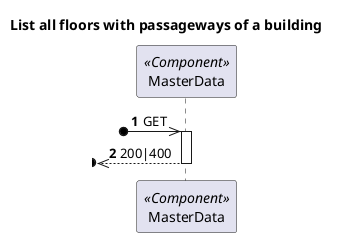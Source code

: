 @startuml
'https://plantuml.com/sequence-diagram

autonumber
skinparam packageStyle rect

title List all floors with passageways of a building

participant "MasterData" as MD <<Component>>

?o->> MD : GET

activate MD
?o<<-- MD : 200|400
deactivate MD

@enduml
